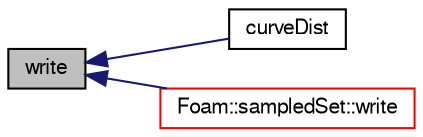 digraph "write"
{
  bgcolor="transparent";
  edge [fontname="FreeSans",fontsize="10",labelfontname="FreeSans",labelfontsize="10"];
  node [fontname="FreeSans",fontsize="10",shape=record];
  rankdir="LR";
  Node203 [label="write",height=0.2,width=0.4,color="black", fillcolor="grey75", style="filled", fontcolor="black"];
  Node203 -> Node204 [dir="back",color="midnightblue",fontsize="10",style="solid",fontname="FreeSans"];
  Node204 [label="curveDist",height=0.2,width=0.4,color="black",URL="$a21846.html#ad509879467b346fff142751c948e243f",tooltip="Cumulative distance. "];
  Node203 -> Node205 [dir="back",color="midnightblue",fontsize="10",style="solid",fontname="FreeSans"];
  Node205 [label="Foam::sampledSet::write",height=0.2,width=0.4,color="red",URL="$a29314.html#a672c5e6d0518bea22d56279f4e25d4fe",tooltip="Output for debugging. "];
}
